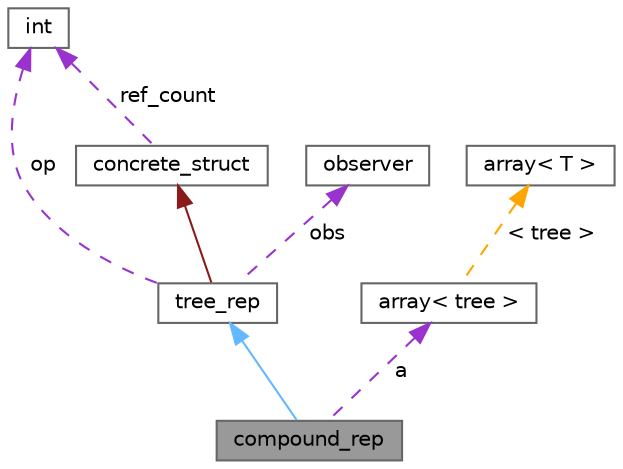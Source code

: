 digraph "compound_rep"
{
 // LATEX_PDF_SIZE
  bgcolor="transparent";
  edge [fontname=Helvetica,fontsize=10,labelfontname=Helvetica,labelfontsize=10];
  node [fontname=Helvetica,fontsize=10,shape=box,height=0.2,width=0.4];
  Node1 [label="compound_rep",height=0.2,width=0.4,color="gray40", fillcolor="grey60", style="filled", fontcolor="black",tooltip=" "];
  Node2 -> Node1 [dir="back",color="steelblue1",style="solid"];
  Node2 [label="tree_rep",height=0.2,width=0.4,color="gray40", fillcolor="white", style="filled",URL="$classtree__rep.html",tooltip=" "];
  Node3 -> Node2 [dir="back",color="firebrick4",style="solid"];
  Node3 [label="concrete_struct",height=0.2,width=0.4,color="gray40", fillcolor="white", style="filled",URL="$structconcrete__struct.html",tooltip="Structure representing a concrete object with a reference count."];
  Node4 -> Node3 [dir="back",color="darkorchid3",style="dashed",label=" ref_count" ];
  Node4 [label="int",height=0.2,width=0.4,color="gray40", fillcolor="white", style="filled",tooltip=" "];
  Node4 -> Node2 [dir="back",color="darkorchid3",style="dashed",label=" op" ];
  Node5 -> Node2 [dir="back",color="darkorchid3",style="dashed",label=" obs" ];
  Node5 [label="observer",height=0.2,width=0.4,color="gray40", fillcolor="white", style="filled",URL="$classobserver.html",tooltip=" "];
  Node6 -> Node1 [dir="back",color="darkorchid3",style="dashed",label=" a" ];
  Node6 [label="array\< tree \>",height=0.2,width=0.4,color="gray40", fillcolor="white", style="filled",URL="$classarray.html",tooltip=" "];
  Node7 -> Node6 [dir="back",color="orange",style="dashed",label=" \< tree \>" ];
  Node7 [label="array\< T \>",height=0.2,width=0.4,color="gray40", fillcolor="white", style="filled",URL="$classarray.html",tooltip="A template class representing an array."];
}
